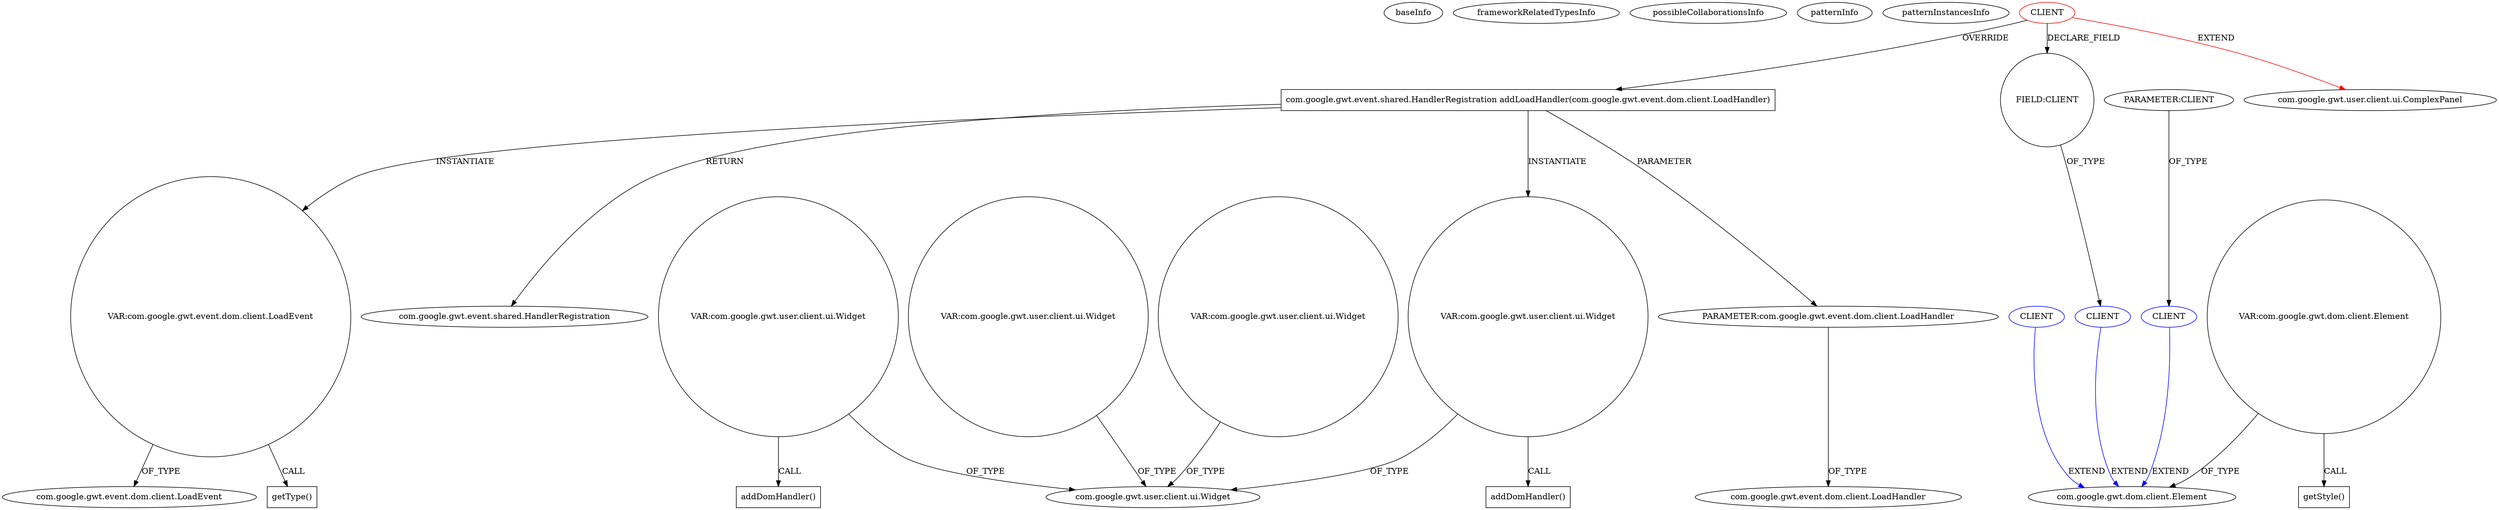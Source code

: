 digraph {
baseInfo[graphId=1546,category="pattern",isAnonymous=false,possibleRelation=true]
frameworkRelatedTypesInfo[0="com.google.gwt.user.client.ui.ComplexPanel"]
possibleCollaborationsInfo[0="1546~FIELD_TYPE_DECLARATION-~com.google.gwt.user.client.ui.ComplexPanel ~com.google.gwt.dom.client.Element ~false~false",1="1546~PARAMETER_TYPE_DECLARATION-~com.google.gwt.user.client.ui.ComplexPanel ~com.google.gwt.dom.client.Element ~false~false"]
patternInfo[frequency=3.0,patternRootClient=0]
patternInstancesInfo[0="mguiral-GwtSvgLib~/mguiral-GwtSvgLib/GwtSvgLib-master/src/gwt/html5/svg/client/user/ui/SVGGraphicalWidget.java~SVGGraphicalWidget~3974",1="mguiral-GwtSvgLib~/mguiral-GwtSvgLib/GwtSvgLib-master/src/gwt/html5/svg/client/user/ui/SVGWidget.java~SVGWidget~3992",2="mguiral-GwtSvgLib~/mguiral-GwtSvgLib/GwtSvgLib-master/src/gwt/html5/svg/client/user/ui/SVGSwitchWidget.java~SVGSwitchWidget~4001"]
42[label="PARAMETER:com.google.gwt.event.dom.client.LoadHandler",vertexType="PARAMETER_DECLARATION",isFrameworkType=false]
43[label="com.google.gwt.event.dom.client.LoadHandler",vertexType="FRAMEWORK_INTERFACE_TYPE",isFrameworkType=false]
40[label="com.google.gwt.event.shared.HandlerRegistration addLoadHandler(com.google.gwt.event.dom.client.LoadHandler)",vertexType="OVERRIDING_METHOD_DECLARATION",isFrameworkType=false,shape=box]
0[label="CLIENT",vertexType="ROOT_CLIENT_CLASS_DECLARATION",isFrameworkType=false,color=red]
7[label="FIELD:CLIENT",vertexType="FIELD_DECLARATION",isFrameworkType=false,shape=circle]
44[label="VAR:com.google.gwt.user.client.ui.Widget",vertexType="VARIABLE_EXPRESION",isFrameworkType=false,shape=circle]
1[label="com.google.gwt.user.client.ui.ComplexPanel",vertexType="FRAMEWORK_CLASS_TYPE",isFrameworkType=false]
47[label="VAR:com.google.gwt.event.dom.client.LoadEvent",vertexType="VARIABLE_EXPRESION",isFrameworkType=false,shape=circle]
48[label="getType()",vertexType="INSIDE_CALL",isFrameworkType=false,shape=box]
11[label="com.google.gwt.event.shared.HandlerRegistration",vertexType="FRAMEWORK_INTERFACE_TYPE",isFrameworkType=false]
49[label="com.google.gwt.event.dom.client.LoadEvent",vertexType="FRAMEWORK_CLASS_TYPE",isFrameworkType=false]
16[label="com.google.gwt.user.client.ui.Widget",vertexType="FRAMEWORK_CLASS_TYPE",isFrameworkType=false]
14[label="VAR:com.google.gwt.user.client.ui.Widget",vertexType="VARIABLE_EXPRESION",isFrameworkType=false,shape=circle]
34[label="VAR:com.google.gwt.user.client.ui.Widget",vertexType="VARIABLE_EXPRESION",isFrameworkType=false,shape=circle]
24[label="VAR:com.google.gwt.user.client.ui.Widget",vertexType="VARIABLE_EXPRESION",isFrameworkType=false,shape=circle]
8[label="CLIENT",vertexType="REFERENCE_CLIENT_CLASS_DECLARATION",isFrameworkType=false,color=blue]
9[label="com.google.gwt.dom.client.Element",vertexType="FRAMEWORK_CLASS_TYPE",isFrameworkType=false]
70[label="CLIENT",vertexType="REFERENCE_CLIENT_CLASS_DECLARATION",isFrameworkType=false,color=blue]
78[label="PARAMETER:CLIENT",vertexType="PARAMETER_DECLARATION",isFrameworkType=false]
64[label="CLIENT",vertexType="REFERENCE_CLIENT_CLASS_DECLARATION",isFrameworkType=false,color=blue]
60[label="VAR:com.google.gwt.dom.client.Element",vertexType="VARIABLE_EXPRESION",isFrameworkType=false,shape=circle]
61[label="getStyle()",vertexType="INSIDE_CALL",isFrameworkType=false,shape=box]
45[label="addDomHandler()",vertexType="INSIDE_CALL",isFrameworkType=false,shape=box]
35[label="addDomHandler()",vertexType="INSIDE_CALL",isFrameworkType=false,shape=box]
0->7[label="DECLARE_FIELD"]
40->47[label="INSTANTIATE"]
47->48[label="CALL"]
44->45[label="CALL"]
40->42[label="PARAMETER"]
40->11[label="RETURN"]
40->44[label="INSTANTIATE"]
42->43[label="OF_TYPE"]
24->16[label="OF_TYPE"]
70->9[label="EXTEND",color=blue]
14->16[label="OF_TYPE"]
34->16[label="OF_TYPE"]
8->9[label="EXTEND",color=blue]
47->49[label="OF_TYPE"]
44->16[label="OF_TYPE"]
7->8[label="OF_TYPE"]
64->9[label="EXTEND",color=blue]
60->9[label="OF_TYPE"]
0->40[label="OVERRIDE"]
78->70[label="OF_TYPE"]
0->1[label="EXTEND",color=red]
34->35[label="CALL"]
60->61[label="CALL"]
}

